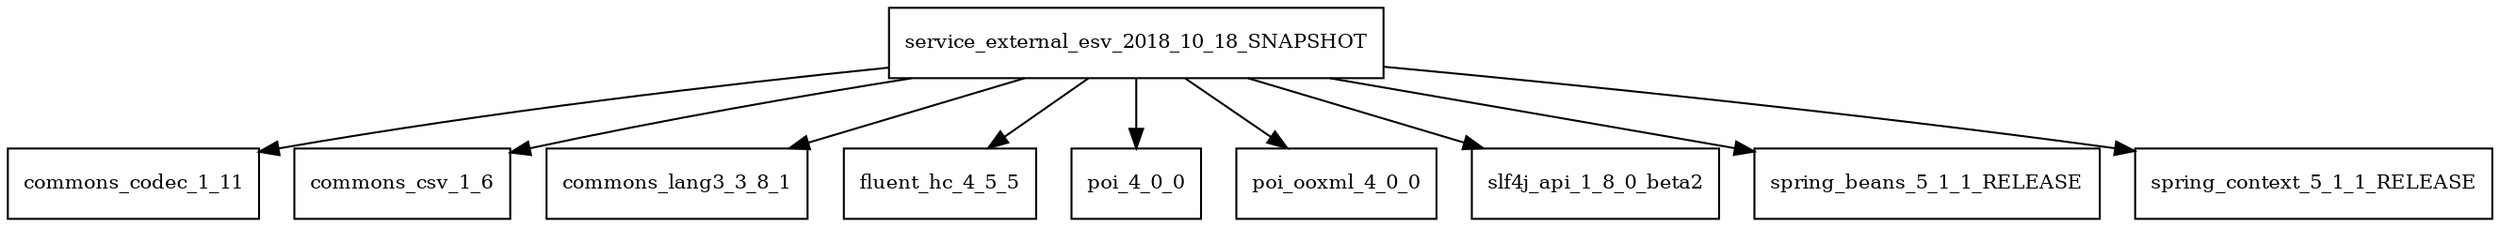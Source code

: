 digraph service_external_esv_2018_10_18_SNAPSHOT_dependencies {
  node [shape = box, fontsize=10.0];
  service_external_esv_2018_10_18_SNAPSHOT -> commons_codec_1_11;
  service_external_esv_2018_10_18_SNAPSHOT -> commons_csv_1_6;
  service_external_esv_2018_10_18_SNAPSHOT -> commons_lang3_3_8_1;
  service_external_esv_2018_10_18_SNAPSHOT -> fluent_hc_4_5_5;
  service_external_esv_2018_10_18_SNAPSHOT -> poi_4_0_0;
  service_external_esv_2018_10_18_SNAPSHOT -> poi_ooxml_4_0_0;
  service_external_esv_2018_10_18_SNAPSHOT -> slf4j_api_1_8_0_beta2;
  service_external_esv_2018_10_18_SNAPSHOT -> spring_beans_5_1_1_RELEASE;
  service_external_esv_2018_10_18_SNAPSHOT -> spring_context_5_1_1_RELEASE;
}
